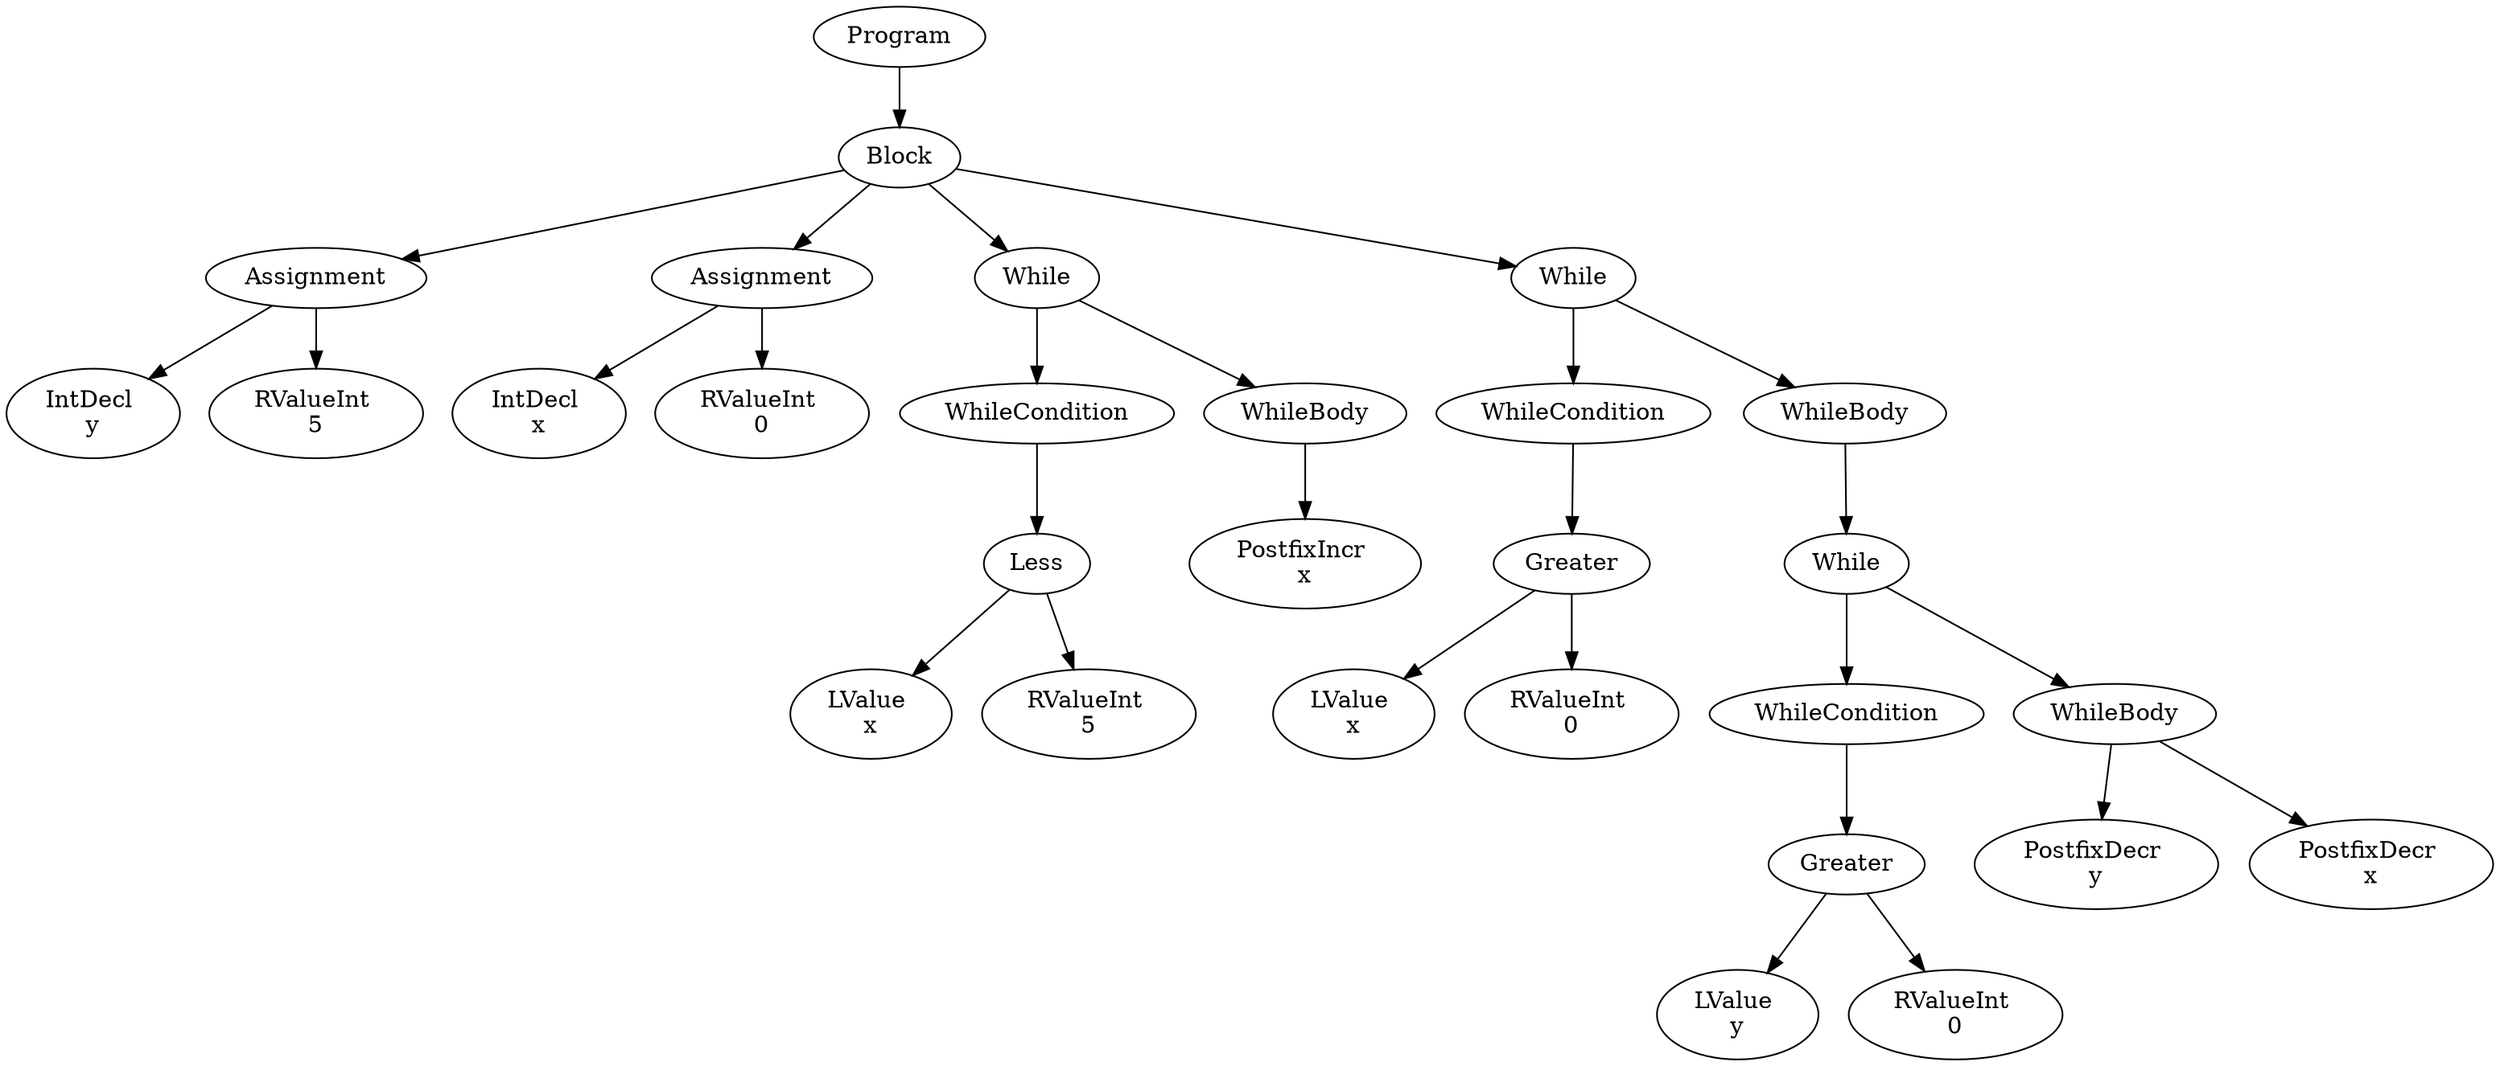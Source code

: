 digraph AST {
0 [label="Program"];
1 [label="Block"];
2 [label="Assignment"];
3 [label="IntDecl \ny"];
4 [label="RValueInt \n5"];
2 -> 3;
2 -> 4;
5 [label="Assignment"];
6 [label="IntDecl \nx"];
7 [label="RValueInt \n0"];
5 -> 6;
5 -> 7;
8 [label="While"];
9 [label="WhileCondition"];
10 [label="Less"];
11 [label="LValue \nx"];
12 [label="RValueInt \n5"];
10 -> 11;
10 -> 12;
9 -> 10;
13 [label="WhileBody"];
14 [label="PostfixIncr \nx"];
13 -> 14;
8 -> 9;
8 -> 13;
15 [label="While"];
16 [label="WhileCondition"];
17 [label="Greater"];
18 [label="LValue \nx"];
19 [label="RValueInt \n0"];
17 -> 18;
17 -> 19;
16 -> 17;
20 [label="WhileBody"];
21 [label="While"];
22 [label="WhileCondition"];
23 [label="Greater"];
24 [label="LValue \ny"];
25 [label="RValueInt \n0"];
23 -> 24;
23 -> 25;
22 -> 23;
26 [label="WhileBody"];
27 [label="PostfixDecr \ny"];
28 [label="PostfixDecr \nx"];
26 -> 27;
26 -> 28;
21 -> 22;
21 -> 26;
20 -> 21;
15 -> 16;
15 -> 20;
1 -> 2;
1 -> 5;
1 -> 8;
1 -> 15;
0 -> 1;
}
